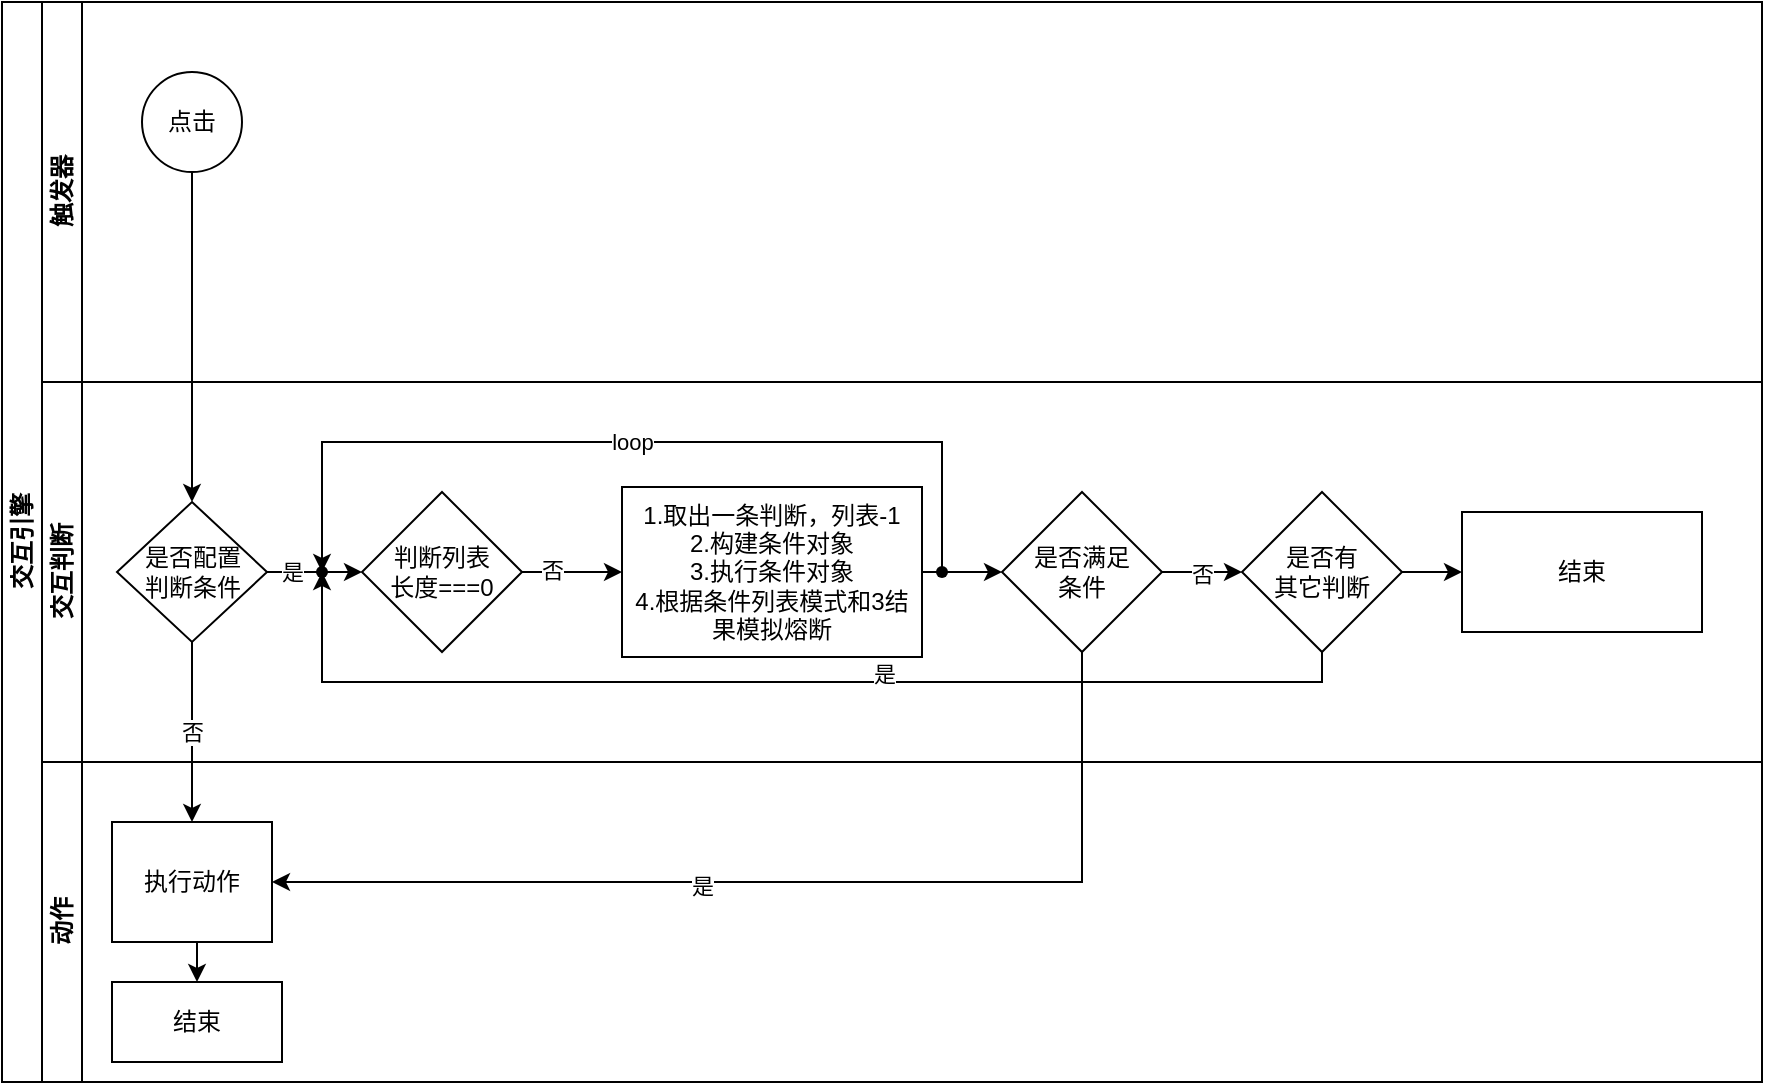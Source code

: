 <mxfile version="14.9.6" type="github">
  <diagram id="prtHgNgQTEPvFCAcTncT" name="Page-1">
    <mxGraphModel dx="1188" dy="576" grid="1" gridSize="10" guides="1" tooltips="1" connect="1" arrows="1" fold="1" page="1" pageScale="1" pageWidth="19900" pageHeight="11900" math="0" shadow="0">
      <root>
        <mxCell id="0" />
        <mxCell id="1" parent="0" />
        <mxCell id="dNxyNK7c78bLwvsdeMH5-19" value="交互引擎" style="swimlane;html=1;childLayout=stackLayout;resizeParent=1;resizeParentMax=0;horizontal=0;startSize=20;horizontalStack=0;" parent="1" vertex="1">
          <mxGeometry x="80" y="120" width="880" height="540" as="geometry" />
        </mxCell>
        <mxCell id="dNxyNK7c78bLwvsdeMH5-20" value="触发器" style="swimlane;html=1;startSize=20;horizontal=0;" parent="dNxyNK7c78bLwvsdeMH5-19" vertex="1">
          <mxGeometry x="20" width="860" height="190" as="geometry">
            <mxRectangle x="20" width="650" height="20" as="alternateBounds" />
          </mxGeometry>
        </mxCell>
        <mxCell id="dNxyNK7c78bLwvsdeMH5-23" value="点击" style="ellipse;whiteSpace=wrap;html=1;" parent="dNxyNK7c78bLwvsdeMH5-20" vertex="1">
          <mxGeometry x="50" y="35" width="50" height="50" as="geometry" />
        </mxCell>
        <mxCell id="DdZnyXihy8uQBoc9g5vu-42" style="edgeStyle=orthogonalEdgeStyle;rounded=0;orthogonalLoop=1;jettySize=auto;html=1;entryX=0.5;entryY=0;entryDx=0;entryDy=0;" edge="1" parent="dNxyNK7c78bLwvsdeMH5-19" source="dNxyNK7c78bLwvsdeMH5-23" target="dNxyNK7c78bLwvsdeMH5-28">
          <mxGeometry relative="1" as="geometry" />
        </mxCell>
        <mxCell id="DdZnyXihy8uQBoc9g5vu-44" value="否" style="edgeStyle=orthogonalEdgeStyle;rounded=0;orthogonalLoop=1;jettySize=auto;html=1;entryX=0.5;entryY=0;entryDx=0;entryDy=0;" edge="1" parent="dNxyNK7c78bLwvsdeMH5-19" source="dNxyNK7c78bLwvsdeMH5-28" target="dNxyNK7c78bLwvsdeMH5-34">
          <mxGeometry relative="1" as="geometry" />
        </mxCell>
        <mxCell id="DdZnyXihy8uQBoc9g5vu-63" style="edgeStyle=orthogonalEdgeStyle;rounded=0;orthogonalLoop=1;jettySize=auto;html=1;entryX=1;entryY=0.5;entryDx=0;entryDy=0;" edge="1" parent="dNxyNK7c78bLwvsdeMH5-19" source="DdZnyXihy8uQBoc9g5vu-62" target="dNxyNK7c78bLwvsdeMH5-34">
          <mxGeometry relative="1" as="geometry">
            <Array as="points">
              <mxPoint x="540" y="440" />
            </Array>
          </mxGeometry>
        </mxCell>
        <mxCell id="DdZnyXihy8uQBoc9g5vu-64" value="是" style="edgeLabel;html=1;align=center;verticalAlign=middle;resizable=0;points=[];" vertex="1" connectable="0" parent="DdZnyXihy8uQBoc9g5vu-63">
          <mxGeometry x="0.175" y="2" relative="1" as="geometry">
            <mxPoint as="offset" />
          </mxGeometry>
        </mxCell>
        <mxCell id="dNxyNK7c78bLwvsdeMH5-21" value="交互判断" style="swimlane;html=1;startSize=20;horizontal=0;" parent="dNxyNK7c78bLwvsdeMH5-19" vertex="1">
          <mxGeometry x="20" y="190" width="860" height="190" as="geometry">
            <mxRectangle x="20" y="20" width="650" height="20" as="alternateBounds" />
          </mxGeometry>
        </mxCell>
        <mxCell id="DdZnyXihy8uQBoc9g5vu-48" value="" style="edgeStyle=orthogonalEdgeStyle;rounded=0;orthogonalLoop=1;jettySize=auto;html=1;" edge="1" parent="dNxyNK7c78bLwvsdeMH5-21" source="dNxyNK7c78bLwvsdeMH5-28" target="DdZnyXihy8uQBoc9g5vu-47">
          <mxGeometry relative="1" as="geometry" />
        </mxCell>
        <mxCell id="DdZnyXihy8uQBoc9g5vu-59" value="是" style="edgeLabel;html=1;align=center;verticalAlign=middle;resizable=0;points=[];" vertex="1" connectable="0" parent="DdZnyXihy8uQBoc9g5vu-48">
          <mxGeometry x="-0.516" relative="1" as="geometry">
            <mxPoint x="1" as="offset" />
          </mxGeometry>
        </mxCell>
        <mxCell id="dNxyNK7c78bLwvsdeMH5-28" value="是否配置&lt;br&gt;判断条件" style="rhombus;whiteSpace=wrap;html=1;fontFamily=Helvetica;fontSize=12;fontColor=#000000;align=center;" parent="dNxyNK7c78bLwvsdeMH5-21" vertex="1">
          <mxGeometry x="37.5" y="60" width="75" height="70" as="geometry" />
        </mxCell>
        <mxCell id="DdZnyXihy8uQBoc9g5vu-50" value="" style="edgeStyle=orthogonalEdgeStyle;rounded=0;orthogonalLoop=1;jettySize=auto;html=1;" edge="1" parent="dNxyNK7c78bLwvsdeMH5-21" source="DdZnyXihy8uQBoc9g5vu-47" target="DdZnyXihy8uQBoc9g5vu-49">
          <mxGeometry relative="1" as="geometry" />
        </mxCell>
        <mxCell id="DdZnyXihy8uQBoc9g5vu-51" value="否" style="edgeLabel;html=1;align=center;verticalAlign=middle;resizable=0;points=[];" vertex="1" connectable="0" parent="DdZnyXihy8uQBoc9g5vu-50">
          <mxGeometry x="-0.4" y="1" relative="1" as="geometry">
            <mxPoint as="offset" />
          </mxGeometry>
        </mxCell>
        <mxCell id="DdZnyXihy8uQBoc9g5vu-47" value="判断列表&lt;br&gt;长度===0" style="rhombus;whiteSpace=wrap;html=1;" vertex="1" parent="dNxyNK7c78bLwvsdeMH5-21">
          <mxGeometry x="160" y="55" width="80" height="80" as="geometry" />
        </mxCell>
        <mxCell id="DdZnyXihy8uQBoc9g5vu-49" value="1.取出一条判断，列表-1&lt;br&gt;2.构建条件对象&lt;br&gt;3.执行条件对象&lt;br&gt;4.根据条件列表模式和3结果模拟熔断" style="whiteSpace=wrap;html=1;" vertex="1" parent="dNxyNK7c78bLwvsdeMH5-21">
          <mxGeometry x="290" y="52.5" width="150" height="85" as="geometry" />
        </mxCell>
        <mxCell id="DdZnyXihy8uQBoc9g5vu-66" value="" style="edgeStyle=orthogonalEdgeStyle;rounded=0;orthogonalLoop=1;jettySize=auto;html=1;" edge="1" parent="dNxyNK7c78bLwvsdeMH5-21" source="DdZnyXihy8uQBoc9g5vu-62">
          <mxGeometry relative="1" as="geometry">
            <mxPoint x="600" y="95" as="targetPoint" />
          </mxGeometry>
        </mxCell>
        <mxCell id="DdZnyXihy8uQBoc9g5vu-67" value="否" style="edgeLabel;html=1;align=center;verticalAlign=middle;resizable=0;points=[];" vertex="1" connectable="0" parent="DdZnyXihy8uQBoc9g5vu-66">
          <mxGeometry x="0.28" y="-2" relative="1" as="geometry">
            <mxPoint x="-6" y="-2" as="offset" />
          </mxGeometry>
        </mxCell>
        <mxCell id="DdZnyXihy8uQBoc9g5vu-62" value="是否满足&lt;br&gt;条件" style="rhombus;whiteSpace=wrap;html=1;" vertex="1" parent="dNxyNK7c78bLwvsdeMH5-21">
          <mxGeometry x="480" y="55" width="80" height="80" as="geometry" />
        </mxCell>
        <mxCell id="DdZnyXihy8uQBoc9g5vu-53" value="" style="edgeStyle=orthogonalEdgeStyle;rounded=0;orthogonalLoop=1;jettySize=auto;html=1;entryX=0;entryY=0.5;entryDx=0;entryDy=0;entryPerimeter=0;" edge="1" parent="dNxyNK7c78bLwvsdeMH5-21" source="DdZnyXihy8uQBoc9g5vu-49" target="DdZnyXihy8uQBoc9g5vu-62">
          <mxGeometry relative="1" as="geometry">
            <mxPoint x="490" y="95" as="targetPoint" />
          </mxGeometry>
        </mxCell>
        <mxCell id="DdZnyXihy8uQBoc9g5vu-76" value="" style="edgeStyle=orthogonalEdgeStyle;rounded=0;orthogonalLoop=1;jettySize=auto;html=1;" edge="1" parent="dNxyNK7c78bLwvsdeMH5-21" source="DdZnyXihy8uQBoc9g5vu-71" target="DdZnyXihy8uQBoc9g5vu-75">
          <mxGeometry relative="1" as="geometry" />
        </mxCell>
        <mxCell id="DdZnyXihy8uQBoc9g5vu-71" value="是否有&lt;br&gt;其它判断" style="rhombus;whiteSpace=wrap;html=1;" vertex="1" parent="dNxyNK7c78bLwvsdeMH5-21">
          <mxGeometry x="600" y="55" width="80" height="80" as="geometry" />
        </mxCell>
        <mxCell id="DdZnyXihy8uQBoc9g5vu-75" value="结束" style="whiteSpace=wrap;html=1;" vertex="1" parent="dNxyNK7c78bLwvsdeMH5-21">
          <mxGeometry x="710" y="65" width="120" height="60" as="geometry" />
        </mxCell>
        <mxCell id="DdZnyXihy8uQBoc9g5vu-83" value="loop" style="edgeStyle=orthogonalEdgeStyle;rounded=0;orthogonalLoop=1;jettySize=auto;html=1;" edge="1" parent="dNxyNK7c78bLwvsdeMH5-21" source="DdZnyXihy8uQBoc9g5vu-81" target="DdZnyXihy8uQBoc9g5vu-82">
          <mxGeometry relative="1" as="geometry">
            <Array as="points">
              <mxPoint x="450" y="30" />
              <mxPoint x="140" y="30" />
            </Array>
          </mxGeometry>
        </mxCell>
        <mxCell id="DdZnyXihy8uQBoc9g5vu-81" value="" style="shape=waypoint;sketch=0;fillStyle=solid;size=6;pointerEvents=1;points=[];fillColor=none;resizable=0;rotatable=0;perimeter=centerPerimeter;snapToPoint=1;" vertex="1" parent="dNxyNK7c78bLwvsdeMH5-21">
          <mxGeometry x="430" y="75" width="40" height="40" as="geometry" />
        </mxCell>
        <mxCell id="DdZnyXihy8uQBoc9g5vu-82" value="" style="shape=waypoint;sketch=0;fillStyle=solid;size=6;pointerEvents=1;points=[];fillColor=none;resizable=0;rotatable=0;perimeter=centerPerimeter;snapToPoint=1;" vertex="1" parent="dNxyNK7c78bLwvsdeMH5-21">
          <mxGeometry x="120" y="75" width="40" height="40" as="geometry" />
        </mxCell>
        <mxCell id="dNxyNK7c78bLwvsdeMH5-22" value="动作" style="swimlane;html=1;startSize=20;horizontal=0;" parent="dNxyNK7c78bLwvsdeMH5-19" vertex="1">
          <mxGeometry x="20" y="380" width="860" height="160" as="geometry">
            <mxRectangle x="20" y="40" width="650" height="20" as="alternateBounds" />
          </mxGeometry>
        </mxCell>
        <mxCell id="DdZnyXihy8uQBoc9g5vu-73" style="edgeStyle=orthogonalEdgeStyle;rounded=0;orthogonalLoop=1;jettySize=auto;html=1;exitX=0.5;exitY=1;exitDx=0;exitDy=0;entryX=0.5;entryY=0;entryDx=0;entryDy=0;" edge="1" parent="dNxyNK7c78bLwvsdeMH5-22" source="dNxyNK7c78bLwvsdeMH5-34" target="DdZnyXihy8uQBoc9g5vu-70">
          <mxGeometry relative="1" as="geometry" />
        </mxCell>
        <mxCell id="dNxyNK7c78bLwvsdeMH5-34" value="执行动作" style="rounded=0;whiteSpace=wrap;html=1;fontFamily=Helvetica;fontSize=12;fontColor=#000000;align=center;" parent="dNxyNK7c78bLwvsdeMH5-22" vertex="1">
          <mxGeometry x="35" y="30" width="80" height="60" as="geometry" />
        </mxCell>
        <mxCell id="DdZnyXihy8uQBoc9g5vu-70" value="结束" style="rounded=0;whiteSpace=wrap;html=1;" vertex="1" parent="dNxyNK7c78bLwvsdeMH5-22">
          <mxGeometry x="35" y="110" width="85" height="40" as="geometry" />
        </mxCell>
        <mxCell id="DdZnyXihy8uQBoc9g5vu-72" style="edgeStyle=orthogonalEdgeStyle;rounded=0;orthogonalLoop=1;jettySize=auto;html=1;" edge="1" parent="1" source="DdZnyXihy8uQBoc9g5vu-71">
          <mxGeometry relative="1" as="geometry">
            <mxPoint x="240" y="405" as="targetPoint" />
            <Array as="points">
              <mxPoint x="740" y="460" />
              <mxPoint x="240" y="460" />
            </Array>
          </mxGeometry>
        </mxCell>
        <mxCell id="DdZnyXihy8uQBoc9g5vu-74" value="是" style="edgeLabel;html=1;align=center;verticalAlign=middle;resizable=0;points=[];" vertex="1" connectable="0" parent="DdZnyXihy8uQBoc9g5vu-72">
          <mxGeometry x="-0.179" y="-4" relative="1" as="geometry">
            <mxPoint as="offset" />
          </mxGeometry>
        </mxCell>
      </root>
    </mxGraphModel>
  </diagram>
</mxfile>
